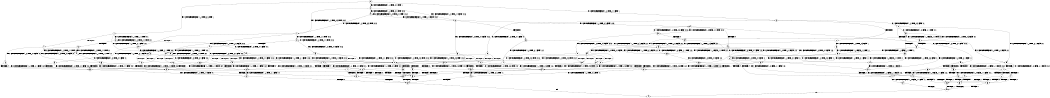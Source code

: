 digraph BCG {
size = "7, 10.5";
center = TRUE;
node [shape = circle];
0 [peripheries = 2];
0 -> 1 [label = "EX !1 !ATOMIC_EXCH_BRANCH (1, +1, TRUE, +0, 3, TRUE) !::"];
0 -> 2 [label = "EX !2 !ATOMIC_EXCH_BRANCH (1, +0, TRUE, +0, 1, TRUE) !::"];
0 -> 3 [label = "EX !0 !ATOMIC_EXCH_BRANCH (1, +1, TRUE, +1, 1, FALSE) !::"];
1 -> 4 [label = "TERMINATE !1"];
1 -> 5 [label = "EX !2 !ATOMIC_EXCH_BRANCH (1, +0, TRUE, +0, 1, FALSE) !:0:1:"];
1 -> 6 [label = "EX !0 !ATOMIC_EXCH_BRANCH (1, +1, TRUE, +1, 1, TRUE) !:0:1:"];
2 -> 7 [label = "EX !1 !ATOMIC_EXCH_BRANCH (1, +1, TRUE, +0, 3, TRUE) !:0:1:2:"];
2 -> 8 [label = "EX !0 !ATOMIC_EXCH_BRANCH (1, +1, TRUE, +1, 1, FALSE) !:0:1:2:"];
2 -> 9 [label = "EX !2 !ATOMIC_EXCH_BRANCH (1, +0, TRUE, +0, 1, TRUE) !:0:1:2:"];
3 -> 10 [label = "TERMINATE !0"];
3 -> 11 [label = "EX !1 !ATOMIC_EXCH_BRANCH (1, +1, TRUE, +0, 3, FALSE) !:0:"];
3 -> 12 [label = "EX !2 !ATOMIC_EXCH_BRANCH (1, +0, TRUE, +0, 1, FALSE) !:0:"];
4 -> 13 [label = "EX !2 !ATOMIC_EXCH_BRANCH (1, +0, TRUE, +0, 1, FALSE) !:0:"];
4 -> 14 [label = "EX !0 !ATOMIC_EXCH_BRANCH (1, +1, TRUE, +1, 1, TRUE) !:0:"];
5 -> 15 [label = "TERMINATE !1"];
5 -> 16 [label = "TERMINATE !2"];
5 -> 17 [label = "EX !0 !ATOMIC_EXCH_BRANCH (1, +1, TRUE, +1, 1, FALSE) !:0:1:2:"];
6 -> 18 [label = "TERMINATE !1"];
6 -> 19 [label = "EX !2 !ATOMIC_EXCH_BRANCH (1, +0, TRUE, +0, 1, FALSE) !:0:1:"];
6 -> 6 [label = "EX !0 !ATOMIC_EXCH_BRANCH (1, +1, TRUE, +1, 1, TRUE) !:0:1:"];
7 -> 20 [label = "TERMINATE !1"];
7 -> 21 [label = "EX !0 !ATOMIC_EXCH_BRANCH (1, +1, TRUE, +1, 1, TRUE) !:0:1:2:"];
7 -> 22 [label = "EX !2 !ATOMIC_EXCH_BRANCH (1, +0, TRUE, +0, 1, FALSE) !:0:1:2:"];
8 -> 23 [label = "TERMINATE !0"];
8 -> 24 [label = "EX !1 !ATOMIC_EXCH_BRANCH (1, +1, TRUE, +0, 3, FALSE) !:0:1:2:"];
8 -> 25 [label = "EX !2 !ATOMIC_EXCH_BRANCH (1, +0, TRUE, +0, 1, FALSE) !:0:1:2:"];
9 -> 7 [label = "EX !1 !ATOMIC_EXCH_BRANCH (1, +1, TRUE, +0, 3, TRUE) !:0:1:2:"];
9 -> 8 [label = "EX !0 !ATOMIC_EXCH_BRANCH (1, +1, TRUE, +1, 1, FALSE) !:0:1:2:"];
9 -> 9 [label = "EX !2 !ATOMIC_EXCH_BRANCH (1, +0, TRUE, +0, 1, TRUE) !:0:1:2:"];
10 -> 26 [label = "EX !1 !ATOMIC_EXCH_BRANCH (1, +1, TRUE, +0, 3, FALSE) !::"];
10 -> 27 [label = "EX !2 !ATOMIC_EXCH_BRANCH (1, +0, TRUE, +0, 1, FALSE) !::"];
11 -> 28 [label = "TERMINATE !0"];
11 -> 29 [label = "EX !2 !ATOMIC_EXCH_BRANCH (1, +0, TRUE, +0, 1, FALSE) !:0:1:"];
11 -> 30 [label = "EX !1 !ATOMIC_EXCH_BRANCH (1, +0, FALSE, +1, 1, TRUE) !:0:1:"];
12 -> 31 [label = "TERMINATE !2"];
12 -> 32 [label = "TERMINATE !0"];
12 -> 17 [label = "EX !1 !ATOMIC_EXCH_BRANCH (1, +1, TRUE, +0, 3, TRUE) !:0:1:2:"];
13 -> 33 [label = "TERMINATE !2"];
13 -> 34 [label = "EX !0 !ATOMIC_EXCH_BRANCH (1, +1, TRUE, +1, 1, FALSE) !:0:2:"];
14 -> 35 [label = "EX !2 !ATOMIC_EXCH_BRANCH (1, +0, TRUE, +0, 1, FALSE) !:0:"];
14 -> 14 [label = "EX !0 !ATOMIC_EXCH_BRANCH (1, +1, TRUE, +1, 1, TRUE) !:0:"];
15 -> 33 [label = "TERMINATE !2"];
15 -> 34 [label = "EX !0 !ATOMIC_EXCH_BRANCH (1, +1, TRUE, +1, 1, FALSE) !:0:2:"];
16 -> 33 [label = "TERMINATE !1"];
16 -> 36 [label = "EX !0 !ATOMIC_EXCH_BRANCH (1, +1, TRUE, +1, 1, FALSE) !:0:1:"];
17 -> 37 [label = "TERMINATE !1"];
17 -> 38 [label = "TERMINATE !2"];
17 -> 39 [label = "TERMINATE !0"];
18 -> 35 [label = "EX !2 !ATOMIC_EXCH_BRANCH (1, +0, TRUE, +0, 1, FALSE) !:0:"];
18 -> 14 [label = "EX !0 !ATOMIC_EXCH_BRANCH (1, +1, TRUE, +1, 1, TRUE) !:0:"];
19 -> 40 [label = "TERMINATE !1"];
19 -> 41 [label = "TERMINATE !2"];
19 -> 17 [label = "EX !0 !ATOMIC_EXCH_BRANCH (1, +1, TRUE, +1, 1, FALSE) !:0:1:2:"];
20 -> 42 [label = "EX !0 !ATOMIC_EXCH_BRANCH (1, +1, TRUE, +1, 1, TRUE) !:0:2:"];
20 -> 43 [label = "EX !2 !ATOMIC_EXCH_BRANCH (1, +0, TRUE, +0, 1, FALSE) !:0:2:"];
21 -> 44 [label = "TERMINATE !1"];
21 -> 45 [label = "EX !2 !ATOMIC_EXCH_BRANCH (1, +0, TRUE, +0, 1, FALSE) !:0:1:2:"];
21 -> 21 [label = "EX !0 !ATOMIC_EXCH_BRANCH (1, +1, TRUE, +1, 1, TRUE) !:0:1:2:"];
22 -> 15 [label = "TERMINATE !1"];
22 -> 16 [label = "TERMINATE !2"];
22 -> 17 [label = "EX !0 !ATOMIC_EXCH_BRANCH (1, +1, TRUE, +1, 1, FALSE) !:0:1:2:"];
23 -> 46 [label = "EX !1 !ATOMIC_EXCH_BRANCH (1, +1, TRUE, +0, 3, FALSE) !:1:2:"];
23 -> 47 [label = "EX !2 !ATOMIC_EXCH_BRANCH (1, +0, TRUE, +0, 1, FALSE) !:1:2:"];
24 -> 48 [label = "TERMINATE !0"];
24 -> 49 [label = "EX !2 !ATOMIC_EXCH_BRANCH (1, +0, TRUE, +0, 1, FALSE) !:0:1:2:"];
24 -> 50 [label = "EX !1 !ATOMIC_EXCH_BRANCH (1, +0, FALSE, +1, 1, TRUE) !:0:1:2:"];
25 -> 31 [label = "TERMINATE !2"];
25 -> 32 [label = "TERMINATE !0"];
25 -> 17 [label = "EX !1 !ATOMIC_EXCH_BRANCH (1, +1, TRUE, +0, 3, TRUE) !:0:1:2:"];
26 -> 51 [label = "EX !2 !ATOMIC_EXCH_BRANCH (1, +0, TRUE, +0, 1, FALSE) !:1:"];
26 -> 52 [label = "EX !1 !ATOMIC_EXCH_BRANCH (1, +0, FALSE, +1, 1, TRUE) !:1:"];
27 -> 53 [label = "TERMINATE !2"];
27 -> 54 [label = "EX !1 !ATOMIC_EXCH_BRANCH (1, +1, TRUE, +0, 3, TRUE) !:1:2:"];
28 -> 51 [label = "EX !2 !ATOMIC_EXCH_BRANCH (1, +0, TRUE, +0, 1, FALSE) !:1:"];
28 -> 52 [label = "EX !1 !ATOMIC_EXCH_BRANCH (1, +0, FALSE, +1, 1, TRUE) !:1:"];
29 -> 55 [label = "TERMINATE !2"];
29 -> 56 [label = "TERMINATE !0"];
29 -> 57 [label = "EX !1 !ATOMIC_EXCH_BRANCH (1, +0, FALSE, +1, 1, FALSE) !:0:1:2:"];
30 -> 58 [label = "TERMINATE !0"];
30 -> 59 [label = "EX !2 !ATOMIC_EXCH_BRANCH (1, +0, TRUE, +0, 1, FALSE) !:0:1:"];
30 -> 60 [label = "EX !1 !ATOMIC_EXCH_BRANCH (1, +1, TRUE, +0, 3, FALSE) !:0:1:"];
31 -> 53 [label = "TERMINATE !0"];
31 -> 36 [label = "EX !1 !ATOMIC_EXCH_BRANCH (1, +1, TRUE, +0, 3, TRUE) !:0:1:"];
32 -> 53 [label = "TERMINATE !2"];
32 -> 54 [label = "EX !1 !ATOMIC_EXCH_BRANCH (1, +1, TRUE, +0, 3, TRUE) !:1:2:"];
33 -> 61 [label = "EX !0 !ATOMIC_EXCH_BRANCH (1, +1, TRUE, +1, 1, FALSE) !:0:"];
34 -> 62 [label = "TERMINATE !2"];
34 -> 63 [label = "TERMINATE !0"];
35 -> 64 [label = "TERMINATE !2"];
35 -> 34 [label = "EX !0 !ATOMIC_EXCH_BRANCH (1, +1, TRUE, +1, 1, FALSE) !:0:2:"];
36 -> 62 [label = "TERMINATE !1"];
36 -> 65 [label = "TERMINATE !0"];
37 -> 62 [label = "TERMINATE !2"];
37 -> 63 [label = "TERMINATE !0"];
38 -> 62 [label = "TERMINATE !1"];
38 -> 65 [label = "TERMINATE !0"];
39 -> 63 [label = "TERMINATE !1"];
39 -> 65 [label = "TERMINATE !2"];
40 -> 64 [label = "TERMINATE !2"];
40 -> 34 [label = "EX !0 !ATOMIC_EXCH_BRANCH (1, +1, TRUE, +1, 1, FALSE) !:0:2:"];
41 -> 64 [label = "TERMINATE !1"];
41 -> 36 [label = "EX !0 !ATOMIC_EXCH_BRANCH (1, +1, TRUE, +1, 1, FALSE) !:0:1:"];
42 -> 66 [label = "EX !2 !ATOMIC_EXCH_BRANCH (1, +0, TRUE, +0, 1, FALSE) !:0:2:"];
42 -> 42 [label = "EX !0 !ATOMIC_EXCH_BRANCH (1, +1, TRUE, +1, 1, TRUE) !:0:2:"];
43 -> 33 [label = "TERMINATE !2"];
43 -> 34 [label = "EX !0 !ATOMIC_EXCH_BRANCH (1, +1, TRUE, +1, 1, FALSE) !:0:2:"];
44 -> 66 [label = "EX !2 !ATOMIC_EXCH_BRANCH (1, +0, TRUE, +0, 1, FALSE) !:0:2:"];
44 -> 42 [label = "EX !0 !ATOMIC_EXCH_BRANCH (1, +1, TRUE, +1, 1, TRUE) !:0:2:"];
45 -> 40 [label = "TERMINATE !1"];
45 -> 41 [label = "TERMINATE !2"];
45 -> 17 [label = "EX !0 !ATOMIC_EXCH_BRANCH (1, +1, TRUE, +1, 1, FALSE) !:0:1:2:"];
46 -> 67 [label = "EX !2 !ATOMIC_EXCH_BRANCH (1, +0, TRUE, +0, 1, FALSE) !:1:2:"];
46 -> 68 [label = "EX !1 !ATOMIC_EXCH_BRANCH (1, +0, FALSE, +1, 1, TRUE) !:1:2:"];
47 -> 53 [label = "TERMINATE !2"];
47 -> 54 [label = "EX !1 !ATOMIC_EXCH_BRANCH (1, +1, TRUE, +0, 3, TRUE) !:1:2:"];
48 -> 67 [label = "EX !2 !ATOMIC_EXCH_BRANCH (1, +0, TRUE, +0, 1, FALSE) !:1:2:"];
48 -> 68 [label = "EX !1 !ATOMIC_EXCH_BRANCH (1, +0, FALSE, +1, 1, TRUE) !:1:2:"];
49 -> 55 [label = "TERMINATE !2"];
49 -> 56 [label = "TERMINATE !0"];
49 -> 57 [label = "EX !1 !ATOMIC_EXCH_BRANCH (1, +0, FALSE, +1, 1, FALSE) !:0:1:2:"];
50 -> 69 [label = "TERMINATE !0"];
50 -> 70 [label = "EX !2 !ATOMIC_EXCH_BRANCH (1, +0, TRUE, +0, 1, FALSE) !:0:1:2:"];
50 -> 24 [label = "EX !1 !ATOMIC_EXCH_BRANCH (1, +1, TRUE, +0, 3, FALSE) !:0:1:2:"];
51 -> 71 [label = "TERMINATE !2"];
51 -> 72 [label = "EX !1 !ATOMIC_EXCH_BRANCH (1, +0, FALSE, +1, 1, FALSE) !:1:2:"];
52 -> 73 [label = "EX !2 !ATOMIC_EXCH_BRANCH (1, +0, TRUE, +0, 1, FALSE) !:1:"];
52 -> 74 [label = "EX !1 !ATOMIC_EXCH_BRANCH (1, +1, TRUE, +0, 3, FALSE) !:1:"];
53 -> 75 [label = "EX !1 !ATOMIC_EXCH_BRANCH (1, +1, TRUE, +0, 3, TRUE) !:1:"];
54 -> 63 [label = "TERMINATE !1"];
54 -> 65 [label = "TERMINATE !2"];
55 -> 71 [label = "TERMINATE !0"];
55 -> 76 [label = "EX !1 !ATOMIC_EXCH_BRANCH (1, +0, FALSE, +1, 1, FALSE) !:0:1:"];
56 -> 71 [label = "TERMINATE !2"];
56 -> 72 [label = "EX !1 !ATOMIC_EXCH_BRANCH (1, +0, FALSE, +1, 1, FALSE) !:1:2:"];
57 -> 77 [label = "TERMINATE !1"];
57 -> 78 [label = "TERMINATE !2"];
57 -> 79 [label = "TERMINATE !0"];
58 -> 73 [label = "EX !2 !ATOMIC_EXCH_BRANCH (1, +0, TRUE, +0, 1, FALSE) !:1:"];
58 -> 74 [label = "EX !1 !ATOMIC_EXCH_BRANCH (1, +1, TRUE, +0, 3, FALSE) !:1:"];
59 -> 80 [label = "TERMINATE !2"];
59 -> 81 [label = "TERMINATE !0"];
59 -> 17 [label = "EX !1 !ATOMIC_EXCH_BRANCH (1, +1, TRUE, +0, 3, TRUE) !:0:1:2:"];
60 -> 28 [label = "TERMINATE !0"];
60 -> 29 [label = "EX !2 !ATOMIC_EXCH_BRANCH (1, +0, TRUE, +0, 1, FALSE) !:0:1:"];
60 -> 30 [label = "EX !1 !ATOMIC_EXCH_BRANCH (1, +0, FALSE, +1, 1, TRUE) !:0:1:"];
61 -> 82 [label = "TERMINATE !0"];
62 -> 82 [label = "TERMINATE !0"];
63 -> 82 [label = "TERMINATE !2"];
64 -> 61 [label = "EX !0 !ATOMIC_EXCH_BRANCH (1, +1, TRUE, +1, 1, FALSE) !:0:"];
65 -> 82 [label = "TERMINATE !1"];
66 -> 64 [label = "TERMINATE !2"];
66 -> 34 [label = "EX !0 !ATOMIC_EXCH_BRANCH (1, +1, TRUE, +1, 1, FALSE) !:0:2:"];
67 -> 71 [label = "TERMINATE !2"];
67 -> 72 [label = "EX !1 !ATOMIC_EXCH_BRANCH (1, +0, FALSE, +1, 1, FALSE) !:1:2:"];
68 -> 83 [label = "EX !2 !ATOMIC_EXCH_BRANCH (1, +0, TRUE, +0, 1, FALSE) !:1:2:"];
68 -> 46 [label = "EX !1 !ATOMIC_EXCH_BRANCH (1, +1, TRUE, +0, 3, FALSE) !:1:2:"];
69 -> 83 [label = "EX !2 !ATOMIC_EXCH_BRANCH (1, +0, TRUE, +0, 1, FALSE) !:1:2:"];
69 -> 46 [label = "EX !1 !ATOMIC_EXCH_BRANCH (1, +1, TRUE, +0, 3, FALSE) !:1:2:"];
70 -> 80 [label = "TERMINATE !2"];
70 -> 81 [label = "TERMINATE !0"];
70 -> 17 [label = "EX !1 !ATOMIC_EXCH_BRANCH (1, +1, TRUE, +0, 3, TRUE) !:0:1:2:"];
71 -> 84 [label = "EX !1 !ATOMIC_EXCH_BRANCH (1, +0, FALSE, +1, 1, FALSE) !:1:"];
72 -> 85 [label = "TERMINATE !1"];
72 -> 86 [label = "TERMINATE !2"];
73 -> 87 [label = "TERMINATE !2"];
73 -> 54 [label = "EX !1 !ATOMIC_EXCH_BRANCH (1, +1, TRUE, +0, 3, TRUE) !:1:2:"];
74 -> 51 [label = "EX !2 !ATOMIC_EXCH_BRANCH (1, +0, TRUE, +0, 1, FALSE) !:1:"];
74 -> 52 [label = "EX !1 !ATOMIC_EXCH_BRANCH (1, +0, FALSE, +1, 1, TRUE) !:1:"];
75 -> 82 [label = "TERMINATE !1"];
76 -> 88 [label = "TERMINATE !1"];
76 -> 86 [label = "TERMINATE !0"];
77 -> 88 [label = "TERMINATE !2"];
77 -> 85 [label = "TERMINATE !0"];
78 -> 88 [label = "TERMINATE !1"];
78 -> 86 [label = "TERMINATE !0"];
79 -> 85 [label = "TERMINATE !1"];
79 -> 86 [label = "TERMINATE !2"];
80 -> 87 [label = "TERMINATE !0"];
80 -> 36 [label = "EX !1 !ATOMIC_EXCH_BRANCH (1, +1, TRUE, +0, 3, TRUE) !:0:1:"];
81 -> 87 [label = "TERMINATE !2"];
81 -> 54 [label = "EX !1 !ATOMIC_EXCH_BRANCH (1, +1, TRUE, +0, 3, TRUE) !:1:2:"];
82 -> 89 [label = "exit"];
83 -> 87 [label = "TERMINATE !2"];
83 -> 54 [label = "EX !1 !ATOMIC_EXCH_BRANCH (1, +1, TRUE, +0, 3, TRUE) !:1:2:"];
84 -> 90 [label = "TERMINATE !1"];
85 -> 90 [label = "TERMINATE !2"];
86 -> 90 [label = "TERMINATE !1"];
87 -> 75 [label = "EX !1 !ATOMIC_EXCH_BRANCH (1, +1, TRUE, +0, 3, TRUE) !:1:"];
88 -> 90 [label = "TERMINATE !0"];
90 -> 89 [label = "exit"];
}
